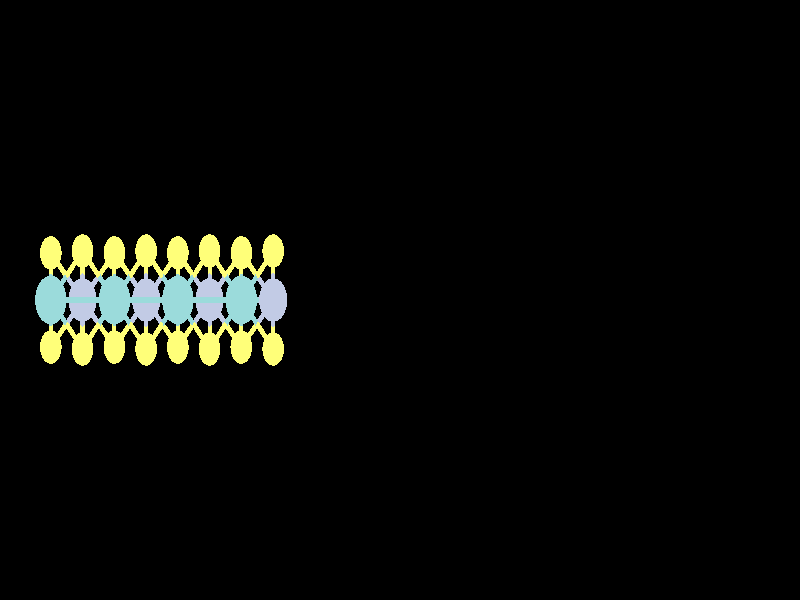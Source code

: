 #include "colors.inc"
#include "finish.inc"

global_settings {assumed_gamma 1 max_trace_level 6}
background {color White transmit 1.0}
camera {orthographic
  right -39.36*x up 19.00*y
  direction 1.00*z
  location <0,0,50.00> look_at <0,0,0>}


light_source {<  2.00,   3.00,  40.00> color White
  area_light <0.70, 0, 0>, <0, 0.70, 0>, 3, 3
  adaptive 1 jitter}
// no fog
#declare simple = finish {phong 0.7}
#declare pale = finish {ambient 0.5 diffuse 0.85 roughness 0.001 specular 0.200 }
#declare intermediate = finish {ambient 0.3 diffuse 0.6 specular 0.1 roughness 0.04}
#declare vmd = finish {ambient 0.0 diffuse 0.65 phong 0.1 phong_size 40.0 specular 0.5 }
#declare jmol = finish {ambient 0.2 diffuse 0.6 specular 1 roughness 0.001 metallic}
#declare ase2 = finish {ambient 0.05 brilliance 3 diffuse 0.6 metallic specular 0.7 roughness 0.04 reflection 0.15}
#declare ase3 = finish {ambient 0.15 brilliance 2 diffuse 0.6 metallic specular 1.0 roughness 0.001 reflection 0.0}
#declare glass = finish {ambient 0.05 diffuse 0.3 specular 1.0 roughness 0.001}
#declare glass2 = finish {ambient 0.01 diffuse 0.3 specular 1.0 reflection 0.25 roughness 0.001}
#declare Rcell = 0.000;
#declare Rbond = 0.100;

#macro atom(LOC, R, COL, TRANS, FIN)
  sphere{LOC, R texture{pigment{color COL transmit TRANS} finish{FIN}}}
#end
#macro constrain(LOC, R, COL, TRANS FIN)
union{torus{R, Rcell rotate 45*z texture{pigment{color COL transmit TRANS} finish{FIN}}}
     torus{R, Rcell rotate -45*z texture{pigment{color COL transmit TRANS} finish{FIN}}}
     translate LOC}
#end

cylinder {<-18.74,  -9.05,  -0.00>, < 18.74,  -9.05,  -0.00>, Rcell pigment {Black}}
cylinder {<-18.74,  -9.05, -32.42>, < 18.74,  -9.05, -32.42>, Rcell pigment {Black}}
cylinder {<-18.74,   9.05, -32.42>, < 18.74,   9.05, -32.42>, Rcell pigment {Black}}
cylinder {<-18.74,   9.05,   0.00>, < 18.74,   9.05,   0.00>, Rcell pigment {Black}}
cylinder {<-18.74,  -9.05,  -0.00>, <-18.74,  -9.05, -32.42>, Rcell pigment {Black}}
cylinder {< 18.74,  -9.05,  -0.00>, < 18.74,  -9.05, -32.42>, Rcell pigment {Black}}
cylinder {< 18.74,   9.05,   0.00>, < 18.74,   9.05, -32.42>, Rcell pigment {Black}}
cylinder {<-18.74,   9.05,   0.00>, <-18.74,   9.05, -32.42>, Rcell pigment {Black}}
cylinder {<-18.74,  -9.05,  -0.00>, <-18.74,   9.05,   0.00>, Rcell pigment {Black}}
cylinder {< 18.74,  -9.05,  -0.00>, < 18.74,   9.05,   0.00>, Rcell pigment {Black}}
cylinder {< 18.74,  -9.05, -32.42>, < 18.74,   9.05, -32.42>, Rcell pigment {Black}}
cylinder {<-18.74,  -9.05, -32.42>, <-18.74,   9.05, -32.42>, Rcell pigment {Black}}
atom(<-17.18,   0.00,  -2.70>, 0.77, rgb <0.33, 0.71, 0.71>, 0.0, ase3) // #0
atom(<-14.05,   0.00,  -2.70>, 0.77, rgb <0.33, 0.71, 0.71>, 0.0, ase3) // #1
atom(<-17.18,   1.49,  -4.56>, 0.53, rgb <1.00, 1.00, 0.19>, 0.0, ase3) // #2
atom(<-17.18,  -1.49,  -4.56>, 0.53, rgb <1.00, 1.00, 0.19>, 0.0, ase3) // #3
atom(<-15.62,  -1.55,  -1.75>, 0.53, rgb <1.00, 1.00, 0.19>, 0.0, ase3) // #4
atom(<-14.05,   1.49,  -4.56>, 0.53, rgb <1.00, 1.00, 0.19>, 0.0, ase3) // #5
atom(<-15.62,   1.55,  -1.75>, 0.53, rgb <1.00, 1.00, 0.19>, 0.0, ase3) // #6
atom(<-14.05,  -1.49,  -4.56>, 0.53, rgb <1.00, 1.00, 0.19>, 0.0, ase3) // #7
atom(<-15.62,   0.00,  -5.42>, 0.69, rgb <0.54, 0.60, 0.78>, 0.0, ase3) // #8
atom(<-17.18,   0.00,  -8.10>, 0.77, rgb <0.33, 0.71, 0.71>, 0.0, ase3) // #9
atom(<-14.05,   0.00,  -8.10>, 0.77, rgb <0.33, 0.71, 0.71>, 0.0, ase3) // #10
atom(<-17.18,   1.49,  -9.97>, 0.53, rgb <1.00, 1.00, 0.19>, 0.0, ase3) // #11
atom(<-17.18,  -1.49,  -9.97>, 0.53, rgb <1.00, 1.00, 0.19>, 0.0, ase3) // #12
atom(<-15.62,  -1.55,  -7.15>, 0.53, rgb <1.00, 1.00, 0.19>, 0.0, ase3) // #13
atom(<-14.05,   1.49,  -9.97>, 0.53, rgb <1.00, 1.00, 0.19>, 0.0, ase3) // #14
atom(<-15.62,   1.55,  -7.15>, 0.53, rgb <1.00, 1.00, 0.19>, 0.0, ase3) // #15
atom(<-14.05,  -1.49,  -9.97>, 0.53, rgb <1.00, 1.00, 0.19>, 0.0, ase3) // #16
atom(<-15.62,   0.00, -10.82>, 0.69, rgb <0.54, 0.60, 0.78>, 0.0, ase3) // #17
atom(<-17.18,   0.00, -13.50>, 0.77, rgb <0.33, 0.71, 0.71>, 0.0, ase3) // #18
atom(<-14.05,   0.00, -13.50>, 0.77, rgb <0.33, 0.71, 0.71>, 0.0, ase3) // #19
atom(<-15.62,  -1.55, -12.55>, 0.53, rgb <1.00, 1.00, 0.19>, 0.0, ase3) // #20
atom(<-15.62,   1.55, -12.55>, 0.53, rgb <1.00, 1.00, 0.19>, 0.0, ase3) // #21
atom(<-10.93,   0.00,  -2.70>, 0.77, rgb <0.33, 0.71, 0.71>, 0.0, ase3) // #22
atom(< -7.81,   0.00,  -2.70>, 0.77, rgb <0.33, 0.71, 0.71>, 0.0, ase3) // #23
atom(<-12.49,  -1.55,  -1.75>, 0.53, rgb <1.00, 1.00, 0.19>, 0.0, ase3) // #24
atom(<-10.93,   1.49,  -4.56>, 0.53, rgb <1.00, 1.00, 0.19>, 0.0, ase3) // #25
atom(<-12.49,   1.55,  -1.75>, 0.53, rgb <1.00, 1.00, 0.19>, 0.0, ase3) // #26
atom(<-10.93,  -1.49,  -4.56>, 0.53, rgb <1.00, 1.00, 0.19>, 0.0, ase3) // #27
atom(< -9.37,  -1.55,  -1.75>, 0.53, rgb <1.00, 1.00, 0.19>, 0.0, ase3) // #28
atom(< -7.80,   1.49,  -4.56>, 0.53, rgb <1.00, 1.00, 0.19>, 0.0, ase3) // #29
atom(< -9.37,   1.55,  -1.75>, 0.53, rgb <1.00, 1.00, 0.19>, 0.0, ase3) // #30
atom(< -7.81,  -1.49,  -4.56>, 0.53, rgb <1.00, 1.00, 0.19>, 0.0, ase3) // #31
atom(<-12.49,   0.00,  -5.42>, 0.69, rgb <0.54, 0.60, 0.78>, 0.0, ase3) // #32
atom(< -9.37,   0.00,  -5.42>, 0.69, rgb <0.54, 0.60, 0.78>, 0.0, ase3) // #33
atom(<-10.93,   0.00,  -8.10>, 0.77, rgb <0.33, 0.71, 0.71>, 0.0, ase3) // #34
atom(< -7.81,   0.00,  -8.10>, 0.77, rgb <0.33, 0.71, 0.71>, 0.0, ase3) // #35
atom(<-12.49,  -1.55,  -7.15>, 0.53, rgb <1.00, 1.00, 0.19>, 0.0, ase3) // #36
atom(<-10.93,   1.49,  -9.97>, 0.53, rgb <1.00, 1.00, 0.19>, 0.0, ase3) // #37
atom(<-12.49,   1.55,  -7.15>, 0.53, rgb <1.00, 1.00, 0.19>, 0.0, ase3) // #38
atom(<-10.93,  -1.49,  -9.97>, 0.53, rgb <1.00, 1.00, 0.19>, 0.0, ase3) // #39
atom(< -9.37,  -1.55,  -7.15>, 0.53, rgb <1.00, 1.00, 0.19>, 0.0, ase3) // #40
atom(< -7.80,   1.49,  -9.97>, 0.53, rgb <1.00, 1.00, 0.19>, 0.0, ase3) // #41
atom(< -9.37,   1.55,  -7.15>, 0.53, rgb <1.00, 1.00, 0.19>, 0.0, ase3) // #42
atom(< -7.81,  -1.49,  -9.97>, 0.53, rgb <1.00, 1.00, 0.19>, 0.0, ase3) // #43
atom(<-12.49,   0.00, -10.82>, 0.69, rgb <0.54, 0.60, 0.78>, 0.0, ase3) // #44
atom(< -9.37,   0.00, -10.82>, 0.69, rgb <0.54, 0.60, 0.78>, 0.0, ase3) // #45
atom(<-10.93,   0.00, -13.50>, 0.77, rgb <0.33, 0.71, 0.71>, 0.0, ase3) // #46
atom(< -7.81,   0.00, -13.50>, 0.77, rgb <0.33, 0.71, 0.71>, 0.0, ase3) // #47
atom(<-12.49,  -1.55, -12.55>, 0.53, rgb <1.00, 1.00, 0.19>, 0.0, ase3) // #48
atom(<-12.49,   1.55, -12.55>, 0.53, rgb <1.00, 1.00, 0.19>, 0.0, ase3) // #49
atom(< -9.37,  -1.55, -12.55>, 0.53, rgb <1.00, 1.00, 0.19>, 0.0, ase3) // #50
atom(< -9.37,   1.55, -12.55>, 0.53, rgb <1.00, 1.00, 0.19>, 0.0, ase3) // #51
atom(< -6.24,  -1.55,  -1.75>, 0.53, rgb <1.00, 1.00, 0.19>, 0.0, ase3) // #52
atom(< -6.24,   1.55,  -1.75>, 0.53, rgb <1.00, 1.00, 0.19>, 0.0, ase3) // #53
atom(< -6.24,   0.00,  -5.42>, 0.69, rgb <0.54, 0.60, 0.78>, 0.0, ase3) // #54
atom(< -6.24,  -1.55,  -7.15>, 0.53, rgb <1.00, 1.00, 0.19>, 0.0, ase3) // #55
atom(< -6.24,   1.55,  -7.15>, 0.53, rgb <1.00, 1.00, 0.19>, 0.0, ase3) // #56
atom(< -6.24,   0.00, -10.82>, 0.69, rgb <0.54, 0.60, 0.78>, 0.0, ase3) // #57
atom(< -6.24,  -1.55, -12.55>, 0.53, rgb <1.00, 1.00, 0.19>, 0.0, ase3) // #58
atom(< -6.24,   1.55, -12.55>, 0.53, rgb <1.00, 1.00, 0.19>, 0.0, ase3) // #59
cylinder {<-17.18,   0.00,  -2.70>, <-17.18,   0.75,  -3.63>, Rbond texture{pigment {color rgb <0.33, 0.71, 0.71> transmit 0.0} finish{ase3}}}
cylinder {<-17.18,   1.49,  -4.56>, <-17.18,   0.75,  -3.63>, Rbond texture{pigment {color rgb <1.00, 1.00, 0.19> transmit 0.0} finish{ase3}}}
cylinder {<-17.18,   0.00,  -2.70>, <-17.18,  -0.75,  -3.63>, Rbond texture{pigment {color rgb <0.33, 0.71, 0.71> transmit 0.0} finish{ase3}}}
cylinder {<-17.18,  -1.49,  -4.56>, <-17.18,  -0.75,  -3.63>, Rbond texture{pigment {color rgb <1.00, 1.00, 0.19> transmit 0.0} finish{ase3}}}
cylinder {<-17.18,   0.00,  -2.70>, <-16.40,   0.77,  -2.22>, Rbond texture{pigment {color rgb <0.33, 0.71, 0.71> transmit 0.0} finish{ase3}}}
cylinder {<-15.62,   1.55,  -1.75>, <-16.40,   0.77,  -2.22>, Rbond texture{pigment {color rgb <1.00, 1.00, 0.19> transmit 0.0} finish{ase3}}}
cylinder {<-17.18,   0.00,  -2.70>, <-16.40,  -0.77,  -2.22>, Rbond texture{pigment {color rgb <0.33, 0.71, 0.71> transmit 0.0} finish{ase3}}}
cylinder {<-15.62,  -1.55,  -1.75>, <-16.40,  -0.77,  -2.22>, Rbond texture{pigment {color rgb <1.00, 1.00, 0.19> transmit 0.0} finish{ase3}}}
cylinder {<-17.18,   0.00,  -2.70>, <-15.62,   0.00,  -2.70>, Rbond texture{pigment {color rgb <0.33, 0.71, 0.71> transmit 0.0} finish{ase3}}}
cylinder {<-14.05,   0.00,  -2.70>, <-15.62,   0.00,  -2.70>, Rbond texture{pigment {color rgb <0.33, 0.71, 0.71> transmit 0.0} finish{ase3}}}
cylinder {<-17.18,   0.00,  -2.70>, <-16.40,   0.00,  -4.06>, Rbond texture{pigment {color rgb <0.33, 0.71, 0.71> transmit 0.0} finish{ase3}}}
cylinder {<-15.62,   0.00,  -5.42>, <-16.40,   0.00,  -4.06>, Rbond texture{pigment {color rgb <0.54, 0.60, 0.78> transmit 0.0} finish{ase3}}}
cylinder {<-14.05,   0.00,  -2.70>, <-14.83,   0.77,  -2.22>, Rbond texture{pigment {color rgb <0.33, 0.71, 0.71> transmit 0.0} finish{ase3}}}
cylinder {<-15.62,   1.55,  -1.75>, <-14.83,   0.77,  -2.22>, Rbond texture{pigment {color rgb <1.00, 1.00, 0.19> transmit 0.0} finish{ase3}}}
cylinder {<-14.05,   0.00,  -2.70>, <-14.83,  -0.77,  -2.22>, Rbond texture{pigment {color rgb <0.33, 0.71, 0.71> transmit 0.0} finish{ase3}}}
cylinder {<-15.62,  -1.55,  -1.75>, <-14.83,  -0.77,  -2.22>, Rbond texture{pigment {color rgb <1.00, 1.00, 0.19> transmit 0.0} finish{ase3}}}
cylinder {<-14.05,   0.00,  -2.70>, <-13.27,  -0.77,  -2.22>, Rbond texture{pigment {color rgb <0.33, 0.71, 0.71> transmit 0.0} finish{ase3}}}
cylinder {<-12.49,  -1.55,  -1.75>, <-13.27,  -0.77,  -2.22>, Rbond texture{pigment {color rgb <1.00, 1.00, 0.19> transmit 0.0} finish{ase3}}}
cylinder {<-14.05,   0.00,  -2.70>, <-14.83,   0.00,  -4.06>, Rbond texture{pigment {color rgb <0.33, 0.71, 0.71> transmit 0.0} finish{ase3}}}
cylinder {<-15.62,   0.00,  -5.42>, <-14.83,   0.00,  -4.06>, Rbond texture{pigment {color rgb <0.54, 0.60, 0.78> transmit 0.0} finish{ase3}}}
cylinder {<-14.05,   0.00,  -2.70>, <-14.05,   0.75,  -3.63>, Rbond texture{pigment {color rgb <0.33, 0.71, 0.71> transmit 0.0} finish{ase3}}}
cylinder {<-14.05,   1.49,  -4.56>, <-14.05,   0.75,  -3.63>, Rbond texture{pigment {color rgb <1.00, 1.00, 0.19> transmit 0.0} finish{ase3}}}
cylinder {<-14.05,   0.00,  -2.70>, <-13.27,   0.77,  -2.22>, Rbond texture{pigment {color rgb <0.33, 0.71, 0.71> transmit 0.0} finish{ase3}}}
cylinder {<-12.49,   1.55,  -1.75>, <-13.27,   0.77,  -2.22>, Rbond texture{pigment {color rgb <1.00, 1.00, 0.19> transmit 0.0} finish{ase3}}}
cylinder {<-14.05,   0.00,  -2.70>, <-14.05,  -0.75,  -3.63>, Rbond texture{pigment {color rgb <0.33, 0.71, 0.71> transmit 0.0} finish{ase3}}}
cylinder {<-14.05,  -1.49,  -4.56>, <-14.05,  -0.75,  -3.63>, Rbond texture{pigment {color rgb <1.00, 1.00, 0.19> transmit 0.0} finish{ase3}}}
cylinder {<-14.05,   0.00,  -2.70>, <-13.27,   0.00,  -4.06>, Rbond texture{pigment {color rgb <0.33, 0.71, 0.71> transmit 0.0} finish{ase3}}}
cylinder {<-12.49,   0.00,  -5.42>, <-13.27,   0.00,  -4.06>, Rbond texture{pigment {color rgb <0.54, 0.60, 0.78> transmit 0.0} finish{ase3}}}
cylinder {<-14.05,   0.00,  -2.70>, <-12.49,   0.00,  -2.70>, Rbond texture{pigment {color rgb <0.33, 0.71, 0.71> transmit 0.0} finish{ase3}}}
cylinder {<-10.93,   0.00,  -2.70>, <-12.49,   0.00,  -2.70>, Rbond texture{pigment {color rgb <0.33, 0.71, 0.71> transmit 0.0} finish{ase3}}}
cylinder {<-17.18,   1.49,  -4.56>, <-16.40,   0.75,  -4.99>, Rbond texture{pigment {color rgb <1.00, 1.00, 0.19> transmit 0.0} finish{ase3}}}
cylinder {<-15.62,   0.00,  -5.42>, <-16.40,   0.75,  -4.99>, Rbond texture{pigment {color rgb <0.54, 0.60, 0.78> transmit 0.0} finish{ase3}}}
cylinder {<-17.18,  -1.49,  -4.56>, <-16.40,  -0.75,  -4.99>, Rbond texture{pigment {color rgb <1.00, 1.00, 0.19> transmit 0.0} finish{ase3}}}
cylinder {<-15.62,   0.00,  -5.42>, <-16.40,  -0.75,  -4.99>, Rbond texture{pigment {color rgb <0.54, 0.60, 0.78> transmit 0.0} finish{ase3}}}
cylinder {<-14.05,   1.49,  -4.56>, <-14.83,   0.75,  -4.99>, Rbond texture{pigment {color rgb <1.00, 1.00, 0.19> transmit 0.0} finish{ase3}}}
cylinder {<-15.62,   0.00,  -5.42>, <-14.83,   0.75,  -4.99>, Rbond texture{pigment {color rgb <0.54, 0.60, 0.78> transmit 0.0} finish{ase3}}}
cylinder {<-14.05,   1.49,  -4.56>, <-13.27,   0.75,  -4.99>, Rbond texture{pigment {color rgb <1.00, 1.00, 0.19> transmit 0.0} finish{ase3}}}
cylinder {<-12.49,   0.00,  -5.42>, <-13.27,   0.75,  -4.99>, Rbond texture{pigment {color rgb <0.54, 0.60, 0.78> transmit 0.0} finish{ase3}}}
cylinder {<-14.05,  -1.49,  -4.56>, <-14.83,  -0.75,  -4.99>, Rbond texture{pigment {color rgb <1.00, 1.00, 0.19> transmit 0.0} finish{ase3}}}
cylinder {<-15.62,   0.00,  -5.42>, <-14.83,  -0.75,  -4.99>, Rbond texture{pigment {color rgb <0.54, 0.60, 0.78> transmit 0.0} finish{ase3}}}
cylinder {<-14.05,  -1.49,  -4.56>, <-13.27,  -0.75,  -4.99>, Rbond texture{pigment {color rgb <1.00, 1.00, 0.19> transmit 0.0} finish{ase3}}}
cylinder {<-12.49,   0.00,  -5.42>, <-13.27,  -0.75,  -4.99>, Rbond texture{pigment {color rgb <0.54, 0.60, 0.78> transmit 0.0} finish{ase3}}}
cylinder {<-15.62,   0.00,  -5.42>, <-15.62,   0.77,  -6.28>, Rbond texture{pigment {color rgb <0.54, 0.60, 0.78> transmit 0.0} finish{ase3}}}
cylinder {<-15.62,   1.55,  -7.15>, <-15.62,   0.77,  -6.28>, Rbond texture{pigment {color rgb <1.00, 1.00, 0.19> transmit 0.0} finish{ase3}}}
cylinder {<-15.62,   0.00,  -5.42>, <-15.62,  -0.77,  -6.28>, Rbond texture{pigment {color rgb <0.54, 0.60, 0.78> transmit 0.0} finish{ase3}}}
cylinder {<-15.62,  -1.55,  -7.15>, <-15.62,  -0.77,  -6.28>, Rbond texture{pigment {color rgb <1.00, 1.00, 0.19> transmit 0.0} finish{ase3}}}
cylinder {<-15.62,   0.00,  -5.42>, <-14.83,   0.00,  -6.76>, Rbond texture{pigment {color rgb <0.54, 0.60, 0.78> transmit 0.0} finish{ase3}}}
cylinder {<-14.05,   0.00,  -8.10>, <-14.83,   0.00,  -6.76>, Rbond texture{pigment {color rgb <0.33, 0.71, 0.71> transmit 0.0} finish{ase3}}}
cylinder {<-15.62,   0.00,  -5.42>, <-16.40,   0.00,  -6.76>, Rbond texture{pigment {color rgb <0.54, 0.60, 0.78> transmit 0.0} finish{ase3}}}
cylinder {<-17.18,   0.00,  -8.10>, <-16.40,   0.00,  -6.76>, Rbond texture{pigment {color rgb <0.33, 0.71, 0.71> transmit 0.0} finish{ase3}}}
cylinder {<-17.18,   0.00,  -8.10>, <-16.40,   0.77,  -7.63>, Rbond texture{pigment {color rgb <0.33, 0.71, 0.71> transmit 0.0} finish{ase3}}}
cylinder {<-15.62,   1.55,  -7.15>, <-16.40,   0.77,  -7.63>, Rbond texture{pigment {color rgb <1.00, 1.00, 0.19> transmit 0.0} finish{ase3}}}
cylinder {<-17.18,   0.00,  -8.10>, <-16.40,  -0.77,  -7.63>, Rbond texture{pigment {color rgb <0.33, 0.71, 0.71> transmit 0.0} finish{ase3}}}
cylinder {<-15.62,  -1.55,  -7.15>, <-16.40,  -0.77,  -7.63>, Rbond texture{pigment {color rgb <1.00, 1.00, 0.19> transmit 0.0} finish{ase3}}}
cylinder {<-17.18,   0.00,  -8.10>, <-17.18,   0.75,  -9.03>, Rbond texture{pigment {color rgb <0.33, 0.71, 0.71> transmit 0.0} finish{ase3}}}
cylinder {<-17.18,   1.49,  -9.97>, <-17.18,   0.75,  -9.03>, Rbond texture{pigment {color rgb <1.00, 1.00, 0.19> transmit 0.0} finish{ase3}}}
cylinder {<-17.18,   0.00,  -8.10>, <-15.62,   0.00,  -8.10>, Rbond texture{pigment {color rgb <0.33, 0.71, 0.71> transmit 0.0} finish{ase3}}}
cylinder {<-14.05,   0.00,  -8.10>, <-15.62,   0.00,  -8.10>, Rbond texture{pigment {color rgb <0.33, 0.71, 0.71> transmit 0.0} finish{ase3}}}
cylinder {<-17.18,   0.00,  -8.10>, <-17.18,  -0.75,  -9.03>, Rbond texture{pigment {color rgb <0.33, 0.71, 0.71> transmit 0.0} finish{ase3}}}
cylinder {<-17.18,  -1.49,  -9.97>, <-17.18,  -0.75,  -9.03>, Rbond texture{pigment {color rgb <1.00, 1.00, 0.19> transmit 0.0} finish{ase3}}}
cylinder {<-17.18,   0.00,  -8.10>, <-16.40,   0.00,  -9.46>, Rbond texture{pigment {color rgb <0.33, 0.71, 0.71> transmit 0.0} finish{ase3}}}
cylinder {<-15.62,   0.00, -10.82>, <-16.40,   0.00,  -9.46>, Rbond texture{pigment {color rgb <0.54, 0.60, 0.78> transmit 0.0} finish{ase3}}}
cylinder {<-14.05,   0.00,  -8.10>, <-14.83,   0.77,  -7.63>, Rbond texture{pigment {color rgb <0.33, 0.71, 0.71> transmit 0.0} finish{ase3}}}
cylinder {<-15.62,   1.55,  -7.15>, <-14.83,   0.77,  -7.63>, Rbond texture{pigment {color rgb <1.00, 1.00, 0.19> transmit 0.0} finish{ase3}}}
cylinder {<-14.05,   0.00,  -8.10>, <-14.83,  -0.77,  -7.63>, Rbond texture{pigment {color rgb <0.33, 0.71, 0.71> transmit 0.0} finish{ase3}}}
cylinder {<-15.62,  -1.55,  -7.15>, <-14.83,  -0.77,  -7.63>, Rbond texture{pigment {color rgb <1.00, 1.00, 0.19> transmit 0.0} finish{ase3}}}
cylinder {<-14.05,   0.00,  -8.10>, <-13.27,   0.77,  -7.63>, Rbond texture{pigment {color rgb <0.33, 0.71, 0.71> transmit 0.0} finish{ase3}}}
cylinder {<-12.49,   1.55,  -7.15>, <-13.27,   0.77,  -7.63>, Rbond texture{pigment {color rgb <1.00, 1.00, 0.19> transmit 0.0} finish{ase3}}}
cylinder {<-14.05,   0.00,  -8.10>, <-13.27,   0.00,  -6.76>, Rbond texture{pigment {color rgb <0.33, 0.71, 0.71> transmit 0.0} finish{ase3}}}
cylinder {<-12.49,   0.00,  -5.42>, <-13.27,   0.00,  -6.76>, Rbond texture{pigment {color rgb <0.54, 0.60, 0.78> transmit 0.0} finish{ase3}}}
cylinder {<-14.05,   0.00,  -8.10>, <-13.27,  -0.77,  -7.63>, Rbond texture{pigment {color rgb <0.33, 0.71, 0.71> transmit 0.0} finish{ase3}}}
cylinder {<-12.49,  -1.55,  -7.15>, <-13.27,  -0.77,  -7.63>, Rbond texture{pigment {color rgb <1.00, 1.00, 0.19> transmit 0.0} finish{ase3}}}
cylinder {<-14.05,   0.00,  -8.10>, <-14.05,   0.75,  -9.03>, Rbond texture{pigment {color rgb <0.33, 0.71, 0.71> transmit 0.0} finish{ase3}}}
cylinder {<-14.05,   1.49,  -9.97>, <-14.05,   0.75,  -9.03>, Rbond texture{pigment {color rgb <1.00, 1.00, 0.19> transmit 0.0} finish{ase3}}}
cylinder {<-14.05,   0.00,  -8.10>, <-14.05,  -0.75,  -9.03>, Rbond texture{pigment {color rgb <0.33, 0.71, 0.71> transmit 0.0} finish{ase3}}}
cylinder {<-14.05,  -1.49,  -9.97>, <-14.05,  -0.75,  -9.03>, Rbond texture{pigment {color rgb <1.00, 1.00, 0.19> transmit 0.0} finish{ase3}}}
cylinder {<-14.05,   0.00,  -8.10>, <-14.83,   0.00,  -9.46>, Rbond texture{pigment {color rgb <0.33, 0.71, 0.71> transmit 0.0} finish{ase3}}}
cylinder {<-15.62,   0.00, -10.82>, <-14.83,   0.00,  -9.46>, Rbond texture{pigment {color rgb <0.54, 0.60, 0.78> transmit 0.0} finish{ase3}}}
cylinder {<-14.05,   0.00,  -8.10>, <-13.27,   0.00,  -9.46>, Rbond texture{pigment {color rgb <0.33, 0.71, 0.71> transmit 0.0} finish{ase3}}}
cylinder {<-12.49,   0.00, -10.82>, <-13.27,   0.00,  -9.46>, Rbond texture{pigment {color rgb <0.54, 0.60, 0.78> transmit 0.0} finish{ase3}}}
cylinder {<-14.05,   0.00,  -8.10>, <-12.49,   0.00,  -8.10>, Rbond texture{pigment {color rgb <0.33, 0.71, 0.71> transmit 0.0} finish{ase3}}}
cylinder {<-10.93,   0.00,  -8.10>, <-12.49,   0.00,  -8.10>, Rbond texture{pigment {color rgb <0.33, 0.71, 0.71> transmit 0.0} finish{ase3}}}
cylinder {<-17.18,   1.49,  -9.97>, <-16.40,   0.75, -10.39>, Rbond texture{pigment {color rgb <1.00, 1.00, 0.19> transmit 0.0} finish{ase3}}}
cylinder {<-15.62,   0.00, -10.82>, <-16.40,   0.75, -10.39>, Rbond texture{pigment {color rgb <0.54, 0.60, 0.78> transmit 0.0} finish{ase3}}}
cylinder {<-17.18,  -1.49,  -9.97>, <-16.40,  -0.75, -10.39>, Rbond texture{pigment {color rgb <1.00, 1.00, 0.19> transmit 0.0} finish{ase3}}}
cylinder {<-15.62,   0.00, -10.82>, <-16.40,  -0.75, -10.39>, Rbond texture{pigment {color rgb <0.54, 0.60, 0.78> transmit 0.0} finish{ase3}}}
cylinder {<-14.05,   1.49,  -9.97>, <-14.83,   0.75, -10.39>, Rbond texture{pigment {color rgb <1.00, 1.00, 0.19> transmit 0.0} finish{ase3}}}
cylinder {<-15.62,   0.00, -10.82>, <-14.83,   0.75, -10.39>, Rbond texture{pigment {color rgb <0.54, 0.60, 0.78> transmit 0.0} finish{ase3}}}
cylinder {<-14.05,   1.49,  -9.97>, <-13.27,   0.75, -10.39>, Rbond texture{pigment {color rgb <1.00, 1.00, 0.19> transmit 0.0} finish{ase3}}}
cylinder {<-12.49,   0.00, -10.82>, <-13.27,   0.75, -10.39>, Rbond texture{pigment {color rgb <0.54, 0.60, 0.78> transmit 0.0} finish{ase3}}}
cylinder {<-14.05,  -1.49,  -9.97>, <-14.83,  -0.75, -10.39>, Rbond texture{pigment {color rgb <1.00, 1.00, 0.19> transmit 0.0} finish{ase3}}}
cylinder {<-15.62,   0.00, -10.82>, <-14.83,  -0.75, -10.39>, Rbond texture{pigment {color rgb <0.54, 0.60, 0.78> transmit 0.0} finish{ase3}}}
cylinder {<-14.05,  -1.49,  -9.97>, <-13.27,  -0.75, -10.39>, Rbond texture{pigment {color rgb <1.00, 1.00, 0.19> transmit 0.0} finish{ase3}}}
cylinder {<-12.49,   0.00, -10.82>, <-13.27,  -0.75, -10.39>, Rbond texture{pigment {color rgb <0.54, 0.60, 0.78> transmit 0.0} finish{ase3}}}
cylinder {<-15.62,   0.00, -10.82>, <-15.62,   0.77, -11.69>, Rbond texture{pigment {color rgb <0.54, 0.60, 0.78> transmit 0.0} finish{ase3}}}
cylinder {<-15.62,   1.55, -12.55>, <-15.62,   0.77, -11.69>, Rbond texture{pigment {color rgb <1.00, 1.00, 0.19> transmit 0.0} finish{ase3}}}
cylinder {<-15.62,   0.00, -10.82>, <-15.62,  -0.77, -11.69>, Rbond texture{pigment {color rgb <0.54, 0.60, 0.78> transmit 0.0} finish{ase3}}}
cylinder {<-15.62,  -1.55, -12.55>, <-15.62,  -0.77, -11.69>, Rbond texture{pigment {color rgb <1.00, 1.00, 0.19> transmit 0.0} finish{ase3}}}
cylinder {<-15.62,   0.00, -10.82>, <-14.83,   0.00, -12.16>, Rbond texture{pigment {color rgb <0.54, 0.60, 0.78> transmit 0.0} finish{ase3}}}
cylinder {<-14.05,   0.00, -13.50>, <-14.83,   0.00, -12.16>, Rbond texture{pigment {color rgb <0.33, 0.71, 0.71> transmit 0.0} finish{ase3}}}
cylinder {<-15.62,   0.00, -10.82>, <-16.40,   0.00, -12.16>, Rbond texture{pigment {color rgb <0.54, 0.60, 0.78> transmit 0.0} finish{ase3}}}
cylinder {<-17.18,   0.00, -13.50>, <-16.40,   0.00, -12.16>, Rbond texture{pigment {color rgb <0.33, 0.71, 0.71> transmit 0.0} finish{ase3}}}
cylinder {<-17.18,   0.00, -13.50>, <-16.40,   0.77, -13.03>, Rbond texture{pigment {color rgb <0.33, 0.71, 0.71> transmit 0.0} finish{ase3}}}
cylinder {<-15.62,   1.55, -12.55>, <-16.40,   0.77, -13.03>, Rbond texture{pigment {color rgb <1.00, 1.00, 0.19> transmit 0.0} finish{ase3}}}
cylinder {<-17.18,   0.00, -13.50>, <-16.40,  -0.77, -13.03>, Rbond texture{pigment {color rgb <0.33, 0.71, 0.71> transmit 0.0} finish{ase3}}}
cylinder {<-15.62,  -1.55, -12.55>, <-16.40,  -0.77, -13.03>, Rbond texture{pigment {color rgb <1.00, 1.00, 0.19> transmit 0.0} finish{ase3}}}
cylinder {<-17.18,   0.00, -13.50>, <-15.62,   0.00, -13.50>, Rbond texture{pigment {color rgb <0.33, 0.71, 0.71> transmit 0.0} finish{ase3}}}
cylinder {<-14.05,   0.00, -13.50>, <-15.62,   0.00, -13.50>, Rbond texture{pigment {color rgb <0.33, 0.71, 0.71> transmit 0.0} finish{ase3}}}
cylinder {<-14.05,   0.00, -13.50>, <-14.83,   0.77, -13.03>, Rbond texture{pigment {color rgb <0.33, 0.71, 0.71> transmit 0.0} finish{ase3}}}
cylinder {<-15.62,   1.55, -12.55>, <-14.83,   0.77, -13.03>, Rbond texture{pigment {color rgb <1.00, 1.00, 0.19> transmit 0.0} finish{ase3}}}
cylinder {<-14.05,   0.00, -13.50>, <-14.83,  -0.77, -13.03>, Rbond texture{pigment {color rgb <0.33, 0.71, 0.71> transmit 0.0} finish{ase3}}}
cylinder {<-15.62,  -1.55, -12.55>, <-14.83,  -0.77, -13.03>, Rbond texture{pigment {color rgb <1.00, 1.00, 0.19> transmit 0.0} finish{ase3}}}
cylinder {<-14.05,   0.00, -13.50>, <-13.27,   0.77, -13.03>, Rbond texture{pigment {color rgb <0.33, 0.71, 0.71> transmit 0.0} finish{ase3}}}
cylinder {<-12.49,   1.55, -12.55>, <-13.27,   0.77, -13.03>, Rbond texture{pigment {color rgb <1.00, 1.00, 0.19> transmit 0.0} finish{ase3}}}
cylinder {<-14.05,   0.00, -13.50>, <-13.27,  -0.77, -13.03>, Rbond texture{pigment {color rgb <0.33, 0.71, 0.71> transmit 0.0} finish{ase3}}}
cylinder {<-12.49,  -1.55, -12.55>, <-13.27,  -0.77, -13.03>, Rbond texture{pigment {color rgb <1.00, 1.00, 0.19> transmit 0.0} finish{ase3}}}
cylinder {<-14.05,   0.00, -13.50>, <-13.27,   0.00, -12.16>, Rbond texture{pigment {color rgb <0.33, 0.71, 0.71> transmit 0.0} finish{ase3}}}
cylinder {<-12.49,   0.00, -10.82>, <-13.27,   0.00, -12.16>, Rbond texture{pigment {color rgb <0.54, 0.60, 0.78> transmit 0.0} finish{ase3}}}
cylinder {<-14.05,   0.00, -13.50>, <-12.49,   0.00, -13.50>, Rbond texture{pigment {color rgb <0.33, 0.71, 0.71> transmit 0.0} finish{ase3}}}
cylinder {<-10.93,   0.00, -13.50>, <-12.49,   0.00, -13.50>, Rbond texture{pigment {color rgb <0.33, 0.71, 0.71> transmit 0.0} finish{ase3}}}
cylinder {<-10.93,   0.00,  -2.70>, <-11.71,  -0.77,  -2.22>, Rbond texture{pigment {color rgb <0.33, 0.71, 0.71> transmit 0.0} finish{ase3}}}
cylinder {<-12.49,  -1.55,  -1.75>, <-11.71,  -0.77,  -2.22>, Rbond texture{pigment {color rgb <1.00, 1.00, 0.19> transmit 0.0} finish{ase3}}}
cylinder {<-10.93,   0.00,  -2.70>, <-11.71,   0.77,  -2.22>, Rbond texture{pigment {color rgb <0.33, 0.71, 0.71> transmit 0.0} finish{ase3}}}
cylinder {<-12.49,   1.55,  -1.75>, <-11.71,   0.77,  -2.22>, Rbond texture{pigment {color rgb <1.00, 1.00, 0.19> transmit 0.0} finish{ase3}}}
cylinder {<-10.93,   0.00,  -2.70>, <-11.71,   0.00,  -4.06>, Rbond texture{pigment {color rgb <0.33, 0.71, 0.71> transmit 0.0} finish{ase3}}}
cylinder {<-12.49,   0.00,  -5.42>, <-11.71,   0.00,  -4.06>, Rbond texture{pigment {color rgb <0.54, 0.60, 0.78> transmit 0.0} finish{ase3}}}
cylinder {<-10.93,   0.00,  -2.70>, <-10.93,   0.75,  -3.63>, Rbond texture{pigment {color rgb <0.33, 0.71, 0.71> transmit 0.0} finish{ase3}}}
cylinder {<-10.93,   1.49,  -4.56>, <-10.93,   0.75,  -3.63>, Rbond texture{pigment {color rgb <1.00, 1.00, 0.19> transmit 0.0} finish{ase3}}}
cylinder {<-10.93,   0.00,  -2.70>, <-10.93,  -0.75,  -3.63>, Rbond texture{pigment {color rgb <0.33, 0.71, 0.71> transmit 0.0} finish{ase3}}}
cylinder {<-10.93,  -1.49,  -4.56>, <-10.93,  -0.75,  -3.63>, Rbond texture{pigment {color rgb <1.00, 1.00, 0.19> transmit 0.0} finish{ase3}}}
cylinder {<-10.93,   0.00,  -2.70>, <-10.15,   0.00,  -4.06>, Rbond texture{pigment {color rgb <0.33, 0.71, 0.71> transmit 0.0} finish{ase3}}}
cylinder {< -9.37,   0.00,  -5.42>, <-10.15,   0.00,  -4.06>, Rbond texture{pigment {color rgb <0.54, 0.60, 0.78> transmit 0.0} finish{ase3}}}
cylinder {<-10.93,   0.00,  -2.70>, < -9.37,   0.00,  -2.70>, Rbond texture{pigment {color rgb <0.33, 0.71, 0.71> transmit 0.0} finish{ase3}}}
cylinder {< -7.81,   0.00,  -2.70>, < -9.37,   0.00,  -2.70>, Rbond texture{pigment {color rgb <0.33, 0.71, 0.71> transmit 0.0} finish{ase3}}}
cylinder {<-10.93,   0.00,  -2.70>, <-10.15,  -0.77,  -2.22>, Rbond texture{pigment {color rgb <0.33, 0.71, 0.71> transmit 0.0} finish{ase3}}}
cylinder {< -9.37,  -1.55,  -1.75>, <-10.15,  -0.77,  -2.22>, Rbond texture{pigment {color rgb <1.00, 1.00, 0.19> transmit 0.0} finish{ase3}}}
cylinder {<-10.93,   0.00,  -2.70>, <-10.15,   0.77,  -2.22>, Rbond texture{pigment {color rgb <0.33, 0.71, 0.71> transmit 0.0} finish{ase3}}}
cylinder {< -9.37,   1.55,  -1.75>, <-10.15,   0.77,  -2.22>, Rbond texture{pigment {color rgb <1.00, 1.00, 0.19> transmit 0.0} finish{ase3}}}
cylinder {< -7.81,   0.00,  -2.70>, < -7.80,   0.75,  -3.63>, Rbond texture{pigment {color rgb <0.33, 0.71, 0.71> transmit 0.0} finish{ase3}}}
cylinder {< -7.80,   1.49,  -4.56>, < -7.80,   0.75,  -3.63>, Rbond texture{pigment {color rgb <1.00, 1.00, 0.19> transmit 0.0} finish{ase3}}}
cylinder {< -7.81,   0.00,  -2.70>, < -7.81,  -0.75,  -3.63>, Rbond texture{pigment {color rgb <0.33, 0.71, 0.71> transmit 0.0} finish{ase3}}}
cylinder {< -7.81,  -1.49,  -4.56>, < -7.81,  -0.75,  -3.63>, Rbond texture{pigment {color rgb <1.00, 1.00, 0.19> transmit 0.0} finish{ase3}}}
cylinder {< -7.81,   0.00,  -2.70>, < -8.59,   0.00,  -4.06>, Rbond texture{pigment {color rgb <0.33, 0.71, 0.71> transmit 0.0} finish{ase3}}}
cylinder {< -9.37,   0.00,  -5.42>, < -8.59,   0.00,  -4.06>, Rbond texture{pigment {color rgb <0.54, 0.60, 0.78> transmit 0.0} finish{ase3}}}
cylinder {< -7.81,   0.00,  -2.70>, < -8.59,  -0.77,  -2.22>, Rbond texture{pigment {color rgb <0.33, 0.71, 0.71> transmit 0.0} finish{ase3}}}
cylinder {< -9.37,  -1.55,  -1.75>, < -8.59,  -0.77,  -2.22>, Rbond texture{pigment {color rgb <1.00, 1.00, 0.19> transmit 0.0} finish{ase3}}}
cylinder {< -7.81,   0.00,  -2.70>, < -8.59,   0.77,  -2.22>, Rbond texture{pigment {color rgb <0.33, 0.71, 0.71> transmit 0.0} finish{ase3}}}
cylinder {< -9.37,   1.55,  -1.75>, < -8.59,   0.77,  -2.22>, Rbond texture{pigment {color rgb <1.00, 1.00, 0.19> transmit 0.0} finish{ase3}}}
cylinder {< -7.81,   0.00,  -2.70>, < -7.02,  -0.77,  -2.22>, Rbond texture{pigment {color rgb <0.33, 0.71, 0.71> transmit 0.0} finish{ase3}}}
cylinder {< -6.24,  -1.55,  -1.75>, < -7.02,  -0.77,  -2.22>, Rbond texture{pigment {color rgb <1.00, 1.00, 0.19> transmit 0.0} finish{ase3}}}
cylinder {< -7.81,   0.00,  -2.70>, < -7.02,   0.00,  -4.06>, Rbond texture{pigment {color rgb <0.33, 0.71, 0.71> transmit 0.0} finish{ase3}}}
cylinder {< -6.24,   0.00,  -5.42>, < -7.02,   0.00,  -4.06>, Rbond texture{pigment {color rgb <0.54, 0.60, 0.78> transmit 0.0} finish{ase3}}}
cylinder {< -7.81,   0.00,  -2.70>, < -7.02,   0.77,  -2.22>, Rbond texture{pigment {color rgb <0.33, 0.71, 0.71> transmit 0.0} finish{ase3}}}
cylinder {< -6.24,   1.55,  -1.75>, < -7.02,   0.77,  -2.22>, Rbond texture{pigment {color rgb <1.00, 1.00, 0.19> transmit 0.0} finish{ase3}}}
cylinder {<-10.93,   1.49,  -4.56>, <-11.71,   0.75,  -4.99>, Rbond texture{pigment {color rgb <1.00, 1.00, 0.19> transmit 0.0} finish{ase3}}}
cylinder {<-12.49,   0.00,  -5.42>, <-11.71,   0.75,  -4.99>, Rbond texture{pigment {color rgb <0.54, 0.60, 0.78> transmit 0.0} finish{ase3}}}
cylinder {<-10.93,   1.49,  -4.56>, <-10.15,   0.75,  -4.99>, Rbond texture{pigment {color rgb <1.00, 1.00, 0.19> transmit 0.0} finish{ase3}}}
cylinder {< -9.37,   0.00,  -5.42>, <-10.15,   0.75,  -4.99>, Rbond texture{pigment {color rgb <0.54, 0.60, 0.78> transmit 0.0} finish{ase3}}}
cylinder {<-10.93,  -1.49,  -4.56>, <-11.71,  -0.75,  -4.99>, Rbond texture{pigment {color rgb <1.00, 1.00, 0.19> transmit 0.0} finish{ase3}}}
cylinder {<-12.49,   0.00,  -5.42>, <-11.71,  -0.75,  -4.99>, Rbond texture{pigment {color rgb <0.54, 0.60, 0.78> transmit 0.0} finish{ase3}}}
cylinder {<-10.93,  -1.49,  -4.56>, <-10.15,  -0.75,  -4.99>, Rbond texture{pigment {color rgb <1.00, 1.00, 0.19> transmit 0.0} finish{ase3}}}
cylinder {< -9.37,   0.00,  -5.42>, <-10.15,  -0.75,  -4.99>, Rbond texture{pigment {color rgb <0.54, 0.60, 0.78> transmit 0.0} finish{ase3}}}
cylinder {< -7.80,   1.49,  -4.56>, < -8.59,   0.75,  -4.99>, Rbond texture{pigment {color rgb <1.00, 1.00, 0.19> transmit 0.0} finish{ase3}}}
cylinder {< -9.37,   0.00,  -5.42>, < -8.59,   0.75,  -4.99>, Rbond texture{pigment {color rgb <0.54, 0.60, 0.78> transmit 0.0} finish{ase3}}}
cylinder {< -7.80,   1.49,  -4.56>, < -7.02,   0.75,  -4.99>, Rbond texture{pigment {color rgb <1.00, 1.00, 0.19> transmit 0.0} finish{ase3}}}
cylinder {< -6.24,   0.00,  -5.42>, < -7.02,   0.75,  -4.99>, Rbond texture{pigment {color rgb <0.54, 0.60, 0.78> transmit 0.0} finish{ase3}}}
cylinder {< -7.81,  -1.49,  -4.56>, < -8.59,  -0.75,  -4.99>, Rbond texture{pigment {color rgb <1.00, 1.00, 0.19> transmit 0.0} finish{ase3}}}
cylinder {< -9.37,   0.00,  -5.42>, < -8.59,  -0.75,  -4.99>, Rbond texture{pigment {color rgb <0.54, 0.60, 0.78> transmit 0.0} finish{ase3}}}
cylinder {< -7.81,  -1.49,  -4.56>, < -7.02,  -0.75,  -4.99>, Rbond texture{pigment {color rgb <1.00, 1.00, 0.19> transmit 0.0} finish{ase3}}}
cylinder {< -6.24,   0.00,  -5.42>, < -7.02,  -0.75,  -4.99>, Rbond texture{pigment {color rgb <0.54, 0.60, 0.78> transmit 0.0} finish{ase3}}}
cylinder {<-12.49,   0.00,  -5.42>, <-12.49,   0.77,  -6.28>, Rbond texture{pigment {color rgb <0.54, 0.60, 0.78> transmit 0.0} finish{ase3}}}
cylinder {<-12.49,   1.55,  -7.15>, <-12.49,   0.77,  -6.28>, Rbond texture{pigment {color rgb <1.00, 1.00, 0.19> transmit 0.0} finish{ase3}}}
cylinder {<-12.49,   0.00,  -5.42>, <-12.49,  -0.77,  -6.28>, Rbond texture{pigment {color rgb <0.54, 0.60, 0.78> transmit 0.0} finish{ase3}}}
cylinder {<-12.49,  -1.55,  -7.15>, <-12.49,  -0.77,  -6.28>, Rbond texture{pigment {color rgb <1.00, 1.00, 0.19> transmit 0.0} finish{ase3}}}
cylinder {<-12.49,   0.00,  -5.42>, <-11.71,   0.00,  -6.76>, Rbond texture{pigment {color rgb <0.54, 0.60, 0.78> transmit 0.0} finish{ase3}}}
cylinder {<-10.93,   0.00,  -8.10>, <-11.71,   0.00,  -6.76>, Rbond texture{pigment {color rgb <0.33, 0.71, 0.71> transmit 0.0} finish{ase3}}}
cylinder {< -9.37,   0.00,  -5.42>, < -9.37,  -0.77,  -6.28>, Rbond texture{pigment {color rgb <0.54, 0.60, 0.78> transmit 0.0} finish{ase3}}}
cylinder {< -9.37,  -1.55,  -7.15>, < -9.37,  -0.77,  -6.28>, Rbond texture{pigment {color rgb <1.00, 1.00, 0.19> transmit 0.0} finish{ase3}}}
cylinder {< -9.37,   0.00,  -5.42>, < -9.37,   0.77,  -6.28>, Rbond texture{pigment {color rgb <0.54, 0.60, 0.78> transmit 0.0} finish{ase3}}}
cylinder {< -9.37,   1.55,  -7.15>, < -9.37,   0.77,  -6.28>, Rbond texture{pigment {color rgb <1.00, 1.00, 0.19> transmit 0.0} finish{ase3}}}
cylinder {< -9.37,   0.00,  -5.42>, <-10.15,   0.00,  -6.76>, Rbond texture{pigment {color rgb <0.54, 0.60, 0.78> transmit 0.0} finish{ase3}}}
cylinder {<-10.93,   0.00,  -8.10>, <-10.15,   0.00,  -6.76>, Rbond texture{pigment {color rgb <0.33, 0.71, 0.71> transmit 0.0} finish{ase3}}}
cylinder {< -9.37,   0.00,  -5.42>, < -8.59,   0.00,  -6.76>, Rbond texture{pigment {color rgb <0.54, 0.60, 0.78> transmit 0.0} finish{ase3}}}
cylinder {< -7.81,   0.00,  -8.10>, < -8.59,   0.00,  -6.76>, Rbond texture{pigment {color rgb <0.33, 0.71, 0.71> transmit 0.0} finish{ase3}}}
cylinder {<-10.93,   0.00,  -8.10>, <-11.71,   0.77,  -7.63>, Rbond texture{pigment {color rgb <0.33, 0.71, 0.71> transmit 0.0} finish{ase3}}}
cylinder {<-12.49,   1.55,  -7.15>, <-11.71,   0.77,  -7.63>, Rbond texture{pigment {color rgb <1.00, 1.00, 0.19> transmit 0.0} finish{ase3}}}
cylinder {<-10.93,   0.00,  -8.10>, <-10.15,  -0.77,  -7.63>, Rbond texture{pigment {color rgb <0.33, 0.71, 0.71> transmit 0.0} finish{ase3}}}
cylinder {< -9.37,  -1.55,  -7.15>, <-10.15,  -0.77,  -7.63>, Rbond texture{pigment {color rgb <1.00, 1.00, 0.19> transmit 0.0} finish{ase3}}}
cylinder {<-10.93,   0.00,  -8.10>, <-10.15,   0.77,  -7.63>, Rbond texture{pigment {color rgb <0.33, 0.71, 0.71> transmit 0.0} finish{ase3}}}
cylinder {< -9.37,   1.55,  -7.15>, <-10.15,   0.77,  -7.63>, Rbond texture{pigment {color rgb <1.00, 1.00, 0.19> transmit 0.0} finish{ase3}}}
cylinder {<-10.93,   0.00,  -8.10>, <-11.71,  -0.77,  -7.63>, Rbond texture{pigment {color rgb <0.33, 0.71, 0.71> transmit 0.0} finish{ase3}}}
cylinder {<-12.49,  -1.55,  -7.15>, <-11.71,  -0.77,  -7.63>, Rbond texture{pigment {color rgb <1.00, 1.00, 0.19> transmit 0.0} finish{ase3}}}
cylinder {<-10.93,   0.00,  -8.10>, <-11.71,   0.00,  -9.46>, Rbond texture{pigment {color rgb <0.33, 0.71, 0.71> transmit 0.0} finish{ase3}}}
cylinder {<-12.49,   0.00, -10.82>, <-11.71,   0.00,  -9.46>, Rbond texture{pigment {color rgb <0.54, 0.60, 0.78> transmit 0.0} finish{ase3}}}
cylinder {<-10.93,   0.00,  -8.10>, <-10.15,   0.00,  -9.46>, Rbond texture{pigment {color rgb <0.33, 0.71, 0.71> transmit 0.0} finish{ase3}}}
cylinder {< -9.37,   0.00, -10.82>, <-10.15,   0.00,  -9.46>, Rbond texture{pigment {color rgb <0.54, 0.60, 0.78> transmit 0.0} finish{ase3}}}
cylinder {<-10.93,   0.00,  -8.10>, <-10.93,  -0.75,  -9.03>, Rbond texture{pigment {color rgb <0.33, 0.71, 0.71> transmit 0.0} finish{ase3}}}
cylinder {<-10.93,  -1.49,  -9.97>, <-10.93,  -0.75,  -9.03>, Rbond texture{pigment {color rgb <1.00, 1.00, 0.19> transmit 0.0} finish{ase3}}}
cylinder {<-10.93,   0.00,  -8.10>, <-10.93,   0.75,  -9.03>, Rbond texture{pigment {color rgb <0.33, 0.71, 0.71> transmit 0.0} finish{ase3}}}
cylinder {<-10.93,   1.49,  -9.97>, <-10.93,   0.75,  -9.03>, Rbond texture{pigment {color rgb <1.00, 1.00, 0.19> transmit 0.0} finish{ase3}}}
cylinder {<-10.93,   0.00,  -8.10>, < -9.37,   0.00,  -8.10>, Rbond texture{pigment {color rgb <0.33, 0.71, 0.71> transmit 0.0} finish{ase3}}}
cylinder {< -7.81,   0.00,  -8.10>, < -9.37,   0.00,  -8.10>, Rbond texture{pigment {color rgb <0.33, 0.71, 0.71> transmit 0.0} finish{ase3}}}
cylinder {< -7.81,   0.00,  -8.10>, < -8.59,  -0.77,  -7.63>, Rbond texture{pigment {color rgb <0.33, 0.71, 0.71> transmit 0.0} finish{ase3}}}
cylinder {< -9.37,  -1.55,  -7.15>, < -8.59,  -0.77,  -7.63>, Rbond texture{pigment {color rgb <1.00, 1.00, 0.19> transmit 0.0} finish{ase3}}}
cylinder {< -7.81,   0.00,  -8.10>, < -7.02,   0.00,  -6.76>, Rbond texture{pigment {color rgb <0.33, 0.71, 0.71> transmit 0.0} finish{ase3}}}
cylinder {< -6.24,   0.00,  -5.42>, < -7.02,   0.00,  -6.76>, Rbond texture{pigment {color rgb <0.54, 0.60, 0.78> transmit 0.0} finish{ase3}}}
cylinder {< -7.81,   0.00,  -8.10>, < -8.59,   0.77,  -7.63>, Rbond texture{pigment {color rgb <0.33, 0.71, 0.71> transmit 0.0} finish{ase3}}}
cylinder {< -9.37,   1.55,  -7.15>, < -8.59,   0.77,  -7.63>, Rbond texture{pigment {color rgb <1.00, 1.00, 0.19> transmit 0.0} finish{ase3}}}
cylinder {< -7.81,   0.00,  -8.10>, < -7.02,   0.77,  -7.63>, Rbond texture{pigment {color rgb <0.33, 0.71, 0.71> transmit 0.0} finish{ase3}}}
cylinder {< -6.24,   1.55,  -7.15>, < -7.02,   0.77,  -7.63>, Rbond texture{pigment {color rgb <1.00, 1.00, 0.19> transmit 0.0} finish{ase3}}}
cylinder {< -7.81,   0.00,  -8.10>, < -8.59,   0.00,  -9.46>, Rbond texture{pigment {color rgb <0.33, 0.71, 0.71> transmit 0.0} finish{ase3}}}
cylinder {< -9.37,   0.00, -10.82>, < -8.59,   0.00,  -9.46>, Rbond texture{pigment {color rgb <0.54, 0.60, 0.78> transmit 0.0} finish{ase3}}}
cylinder {< -7.81,   0.00,  -8.10>, < -7.81,  -0.75,  -9.03>, Rbond texture{pigment {color rgb <0.33, 0.71, 0.71> transmit 0.0} finish{ase3}}}
cylinder {< -7.81,  -1.49,  -9.97>, < -7.81,  -0.75,  -9.03>, Rbond texture{pigment {color rgb <1.00, 1.00, 0.19> transmit 0.0} finish{ase3}}}
cylinder {< -7.81,   0.00,  -8.10>, < -7.80,   0.75,  -9.03>, Rbond texture{pigment {color rgb <0.33, 0.71, 0.71> transmit 0.0} finish{ase3}}}
cylinder {< -7.80,   1.49,  -9.97>, < -7.80,   0.75,  -9.03>, Rbond texture{pigment {color rgb <1.00, 1.00, 0.19> transmit 0.0} finish{ase3}}}
cylinder {< -7.81,   0.00,  -8.10>, < -7.02,  -0.77,  -7.63>, Rbond texture{pigment {color rgb <0.33, 0.71, 0.71> transmit 0.0} finish{ase3}}}
cylinder {< -6.24,  -1.55,  -7.15>, < -7.02,  -0.77,  -7.63>, Rbond texture{pigment {color rgb <1.00, 1.00, 0.19> transmit 0.0} finish{ase3}}}
cylinder {< -7.81,   0.00,  -8.10>, < -7.02,   0.00,  -9.46>, Rbond texture{pigment {color rgb <0.33, 0.71, 0.71> transmit 0.0} finish{ase3}}}
cylinder {< -6.24,   0.00, -10.82>, < -7.02,   0.00,  -9.46>, Rbond texture{pigment {color rgb <0.54, 0.60, 0.78> transmit 0.0} finish{ase3}}}
cylinder {<-10.93,   1.49,  -9.97>, <-11.71,   0.75, -10.39>, Rbond texture{pigment {color rgb <1.00, 1.00, 0.19> transmit 0.0} finish{ase3}}}
cylinder {<-12.49,   0.00, -10.82>, <-11.71,   0.75, -10.39>, Rbond texture{pigment {color rgb <0.54, 0.60, 0.78> transmit 0.0} finish{ase3}}}
cylinder {<-10.93,   1.49,  -9.97>, <-10.15,   0.75, -10.39>, Rbond texture{pigment {color rgb <1.00, 1.00, 0.19> transmit 0.0} finish{ase3}}}
cylinder {< -9.37,   0.00, -10.82>, <-10.15,   0.75, -10.39>, Rbond texture{pigment {color rgb <0.54, 0.60, 0.78> transmit 0.0} finish{ase3}}}
cylinder {<-10.93,  -1.49,  -9.97>, <-11.71,  -0.75, -10.39>, Rbond texture{pigment {color rgb <1.00, 1.00, 0.19> transmit 0.0} finish{ase3}}}
cylinder {<-12.49,   0.00, -10.82>, <-11.71,  -0.75, -10.39>, Rbond texture{pigment {color rgb <0.54, 0.60, 0.78> transmit 0.0} finish{ase3}}}
cylinder {<-10.93,  -1.49,  -9.97>, <-10.15,  -0.75, -10.39>, Rbond texture{pigment {color rgb <1.00, 1.00, 0.19> transmit 0.0} finish{ase3}}}
cylinder {< -9.37,   0.00, -10.82>, <-10.15,  -0.75, -10.39>, Rbond texture{pigment {color rgb <0.54, 0.60, 0.78> transmit 0.0} finish{ase3}}}
cylinder {< -7.80,   1.49,  -9.97>, < -8.59,   0.75, -10.39>, Rbond texture{pigment {color rgb <1.00, 1.00, 0.19> transmit 0.0} finish{ase3}}}
cylinder {< -9.37,   0.00, -10.82>, < -8.59,   0.75, -10.39>, Rbond texture{pigment {color rgb <0.54, 0.60, 0.78> transmit 0.0} finish{ase3}}}
cylinder {< -7.80,   1.49,  -9.97>, < -7.02,   0.75, -10.39>, Rbond texture{pigment {color rgb <1.00, 1.00, 0.19> transmit 0.0} finish{ase3}}}
cylinder {< -6.24,   0.00, -10.82>, < -7.02,   0.75, -10.39>, Rbond texture{pigment {color rgb <0.54, 0.60, 0.78> transmit 0.0} finish{ase3}}}
cylinder {< -7.81,  -1.49,  -9.97>, < -8.59,  -0.75, -10.39>, Rbond texture{pigment {color rgb <1.00, 1.00, 0.19> transmit 0.0} finish{ase3}}}
cylinder {< -9.37,   0.00, -10.82>, < -8.59,  -0.75, -10.39>, Rbond texture{pigment {color rgb <0.54, 0.60, 0.78> transmit 0.0} finish{ase3}}}
cylinder {< -7.81,  -1.49,  -9.97>, < -7.02,  -0.75, -10.39>, Rbond texture{pigment {color rgb <1.00, 1.00, 0.19> transmit 0.0} finish{ase3}}}
cylinder {< -6.24,   0.00, -10.82>, < -7.02,  -0.75, -10.39>, Rbond texture{pigment {color rgb <0.54, 0.60, 0.78> transmit 0.0} finish{ase3}}}
cylinder {<-12.49,   0.00, -10.82>, <-12.49,   0.77, -11.69>, Rbond texture{pigment {color rgb <0.54, 0.60, 0.78> transmit 0.0} finish{ase3}}}
cylinder {<-12.49,   1.55, -12.55>, <-12.49,   0.77, -11.69>, Rbond texture{pigment {color rgb <1.00, 1.00, 0.19> transmit 0.0} finish{ase3}}}
cylinder {<-12.49,   0.00, -10.82>, <-12.49,  -0.77, -11.69>, Rbond texture{pigment {color rgb <0.54, 0.60, 0.78> transmit 0.0} finish{ase3}}}
cylinder {<-12.49,  -1.55, -12.55>, <-12.49,  -0.77, -11.69>, Rbond texture{pigment {color rgb <1.00, 1.00, 0.19> transmit 0.0} finish{ase3}}}
cylinder {<-12.49,   0.00, -10.82>, <-11.71,   0.00, -12.16>, Rbond texture{pigment {color rgb <0.54, 0.60, 0.78> transmit 0.0} finish{ase3}}}
cylinder {<-10.93,   0.00, -13.50>, <-11.71,   0.00, -12.16>, Rbond texture{pigment {color rgb <0.33, 0.71, 0.71> transmit 0.0} finish{ase3}}}
cylinder {< -9.37,   0.00, -10.82>, <-10.15,   0.00, -12.16>, Rbond texture{pigment {color rgb <0.54, 0.60, 0.78> transmit 0.0} finish{ase3}}}
cylinder {<-10.93,   0.00, -13.50>, <-10.15,   0.00, -12.16>, Rbond texture{pigment {color rgb <0.33, 0.71, 0.71> transmit 0.0} finish{ase3}}}
cylinder {< -9.37,   0.00, -10.82>, < -8.59,   0.00, -12.16>, Rbond texture{pigment {color rgb <0.54, 0.60, 0.78> transmit 0.0} finish{ase3}}}
cylinder {< -7.81,   0.00, -13.50>, < -8.59,   0.00, -12.16>, Rbond texture{pigment {color rgb <0.33, 0.71, 0.71> transmit 0.0} finish{ase3}}}
cylinder {< -9.37,   0.00, -10.82>, < -9.37,  -0.77, -11.69>, Rbond texture{pigment {color rgb <0.54, 0.60, 0.78> transmit 0.0} finish{ase3}}}
cylinder {< -9.37,  -1.55, -12.55>, < -9.37,  -0.77, -11.69>, Rbond texture{pigment {color rgb <1.00, 1.00, 0.19> transmit 0.0} finish{ase3}}}
cylinder {< -9.37,   0.00, -10.82>, < -9.37,   0.77, -11.69>, Rbond texture{pigment {color rgb <0.54, 0.60, 0.78> transmit 0.0} finish{ase3}}}
cylinder {< -9.37,   1.55, -12.55>, < -9.37,   0.77, -11.69>, Rbond texture{pigment {color rgb <1.00, 1.00, 0.19> transmit 0.0} finish{ase3}}}
cylinder {<-10.93,   0.00, -13.50>, <-11.71,   0.77, -13.03>, Rbond texture{pigment {color rgb <0.33, 0.71, 0.71> transmit 0.0} finish{ase3}}}
cylinder {<-12.49,   1.55, -12.55>, <-11.71,   0.77, -13.03>, Rbond texture{pigment {color rgb <1.00, 1.00, 0.19> transmit 0.0} finish{ase3}}}
cylinder {<-10.93,   0.00, -13.50>, <-11.71,  -0.77, -13.03>, Rbond texture{pigment {color rgb <0.33, 0.71, 0.71> transmit 0.0} finish{ase3}}}
cylinder {<-12.49,  -1.55, -12.55>, <-11.71,  -0.77, -13.03>, Rbond texture{pigment {color rgb <1.00, 1.00, 0.19> transmit 0.0} finish{ase3}}}
cylinder {<-10.93,   0.00, -13.50>, < -9.37,   0.00, -13.50>, Rbond texture{pigment {color rgb <0.33, 0.71, 0.71> transmit 0.0} finish{ase3}}}
cylinder {< -7.81,   0.00, -13.50>, < -9.37,   0.00, -13.50>, Rbond texture{pigment {color rgb <0.33, 0.71, 0.71> transmit 0.0} finish{ase3}}}
cylinder {<-10.93,   0.00, -13.50>, <-10.15,  -0.77, -13.03>, Rbond texture{pigment {color rgb <0.33, 0.71, 0.71> transmit 0.0} finish{ase3}}}
cylinder {< -9.37,  -1.55, -12.55>, <-10.15,  -0.77, -13.03>, Rbond texture{pigment {color rgb <1.00, 1.00, 0.19> transmit 0.0} finish{ase3}}}
cylinder {<-10.93,   0.00, -13.50>, <-10.15,   0.77, -13.03>, Rbond texture{pigment {color rgb <0.33, 0.71, 0.71> transmit 0.0} finish{ase3}}}
cylinder {< -9.37,   1.55, -12.55>, <-10.15,   0.77, -13.03>, Rbond texture{pigment {color rgb <1.00, 1.00, 0.19> transmit 0.0} finish{ase3}}}
cylinder {< -7.81,   0.00, -13.50>, < -8.59,  -0.77, -13.03>, Rbond texture{pigment {color rgb <0.33, 0.71, 0.71> transmit 0.0} finish{ase3}}}
cylinder {< -9.37,  -1.55, -12.55>, < -8.59,  -0.77, -13.03>, Rbond texture{pigment {color rgb <1.00, 1.00, 0.19> transmit 0.0} finish{ase3}}}
cylinder {< -7.81,   0.00, -13.50>, < -8.59,   0.77, -13.03>, Rbond texture{pigment {color rgb <0.33, 0.71, 0.71> transmit 0.0} finish{ase3}}}
cylinder {< -9.37,   1.55, -12.55>, < -8.59,   0.77, -13.03>, Rbond texture{pigment {color rgb <1.00, 1.00, 0.19> transmit 0.0} finish{ase3}}}
cylinder {< -7.81,   0.00, -13.50>, < -7.02,   0.00, -12.16>, Rbond texture{pigment {color rgb <0.33, 0.71, 0.71> transmit 0.0} finish{ase3}}}
cylinder {< -6.24,   0.00, -10.82>, < -7.02,   0.00, -12.16>, Rbond texture{pigment {color rgb <0.54, 0.60, 0.78> transmit 0.0} finish{ase3}}}
cylinder {< -7.81,   0.00, -13.50>, < -7.02,  -0.77, -13.03>, Rbond texture{pigment {color rgb <0.33, 0.71, 0.71> transmit 0.0} finish{ase3}}}
cylinder {< -6.24,  -1.55, -12.55>, < -7.02,  -0.77, -13.03>, Rbond texture{pigment {color rgb <1.00, 1.00, 0.19> transmit 0.0} finish{ase3}}}
cylinder {< -7.81,   0.00, -13.50>, < -7.02,   0.77, -13.03>, Rbond texture{pigment {color rgb <0.33, 0.71, 0.71> transmit 0.0} finish{ase3}}}
cylinder {< -6.24,   1.55, -12.55>, < -7.02,   0.77, -13.03>, Rbond texture{pigment {color rgb <1.00, 1.00, 0.19> transmit 0.0} finish{ase3}}}
cylinder {< -6.24,   0.00,  -5.42>, < -6.24,   0.77,  -6.28>, Rbond texture{pigment {color rgb <0.54, 0.60, 0.78> transmit 0.0} finish{ase3}}}
cylinder {< -6.24,   1.55,  -7.15>, < -6.24,   0.77,  -6.28>, Rbond texture{pigment {color rgb <1.00, 1.00, 0.19> transmit 0.0} finish{ase3}}}
cylinder {< -6.24,   0.00,  -5.42>, < -6.24,  -0.77,  -6.28>, Rbond texture{pigment {color rgb <0.54, 0.60, 0.78> transmit 0.0} finish{ase3}}}
cylinder {< -6.24,  -1.55,  -7.15>, < -6.24,  -0.77,  -6.28>, Rbond texture{pigment {color rgb <1.00, 1.00, 0.19> transmit 0.0} finish{ase3}}}
cylinder {< -6.24,   0.00, -10.82>, < -6.24,  -0.77, -11.69>, Rbond texture{pigment {color rgb <0.54, 0.60, 0.78> transmit 0.0} finish{ase3}}}
cylinder {< -6.24,  -1.55, -12.55>, < -6.24,  -0.77, -11.69>, Rbond texture{pigment {color rgb <1.00, 1.00, 0.19> transmit 0.0} finish{ase3}}}
cylinder {< -6.24,   0.00, -10.82>, < -6.24,   0.77, -11.69>, Rbond texture{pigment {color rgb <0.54, 0.60, 0.78> transmit 0.0} finish{ase3}}}
cylinder {< -6.24,   1.55, -12.55>, < -6.24,   0.77, -11.69>, Rbond texture{pigment {color rgb <1.00, 1.00, 0.19> transmit 0.0} finish{ase3}}}
// no constraints
